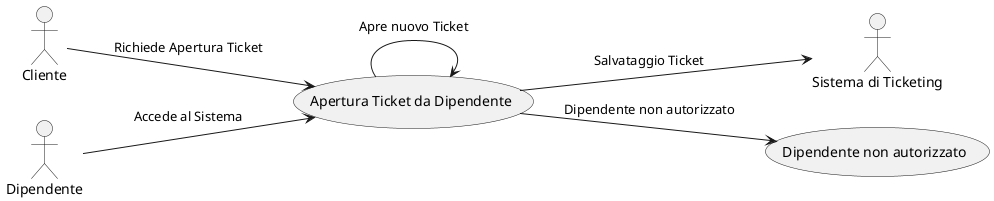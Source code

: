 @startuml

left to right direction

actor Cliente as cliente
actor "Sistema di Ticketing" as sistema
actor Dipendente as dipendente

usecase "Apertura Ticket da Dipendente" as aperturaDipendente

usecase "Dipendente non autorizzato" as dipendenteNonAutorizzato
aperturaDipendente-->sistema:Salvataggio Ticket
cliente --> aperturaDipendente : Richiede Apertura Ticket
dipendente --> aperturaDipendente : Accede al Sistema
aperturaDipendente --> aperturaDipendente : Apre nuovo Ticket
aperturaDipendente --> dipendenteNonAutorizzato : Dipendente non autorizzato

@enduml
